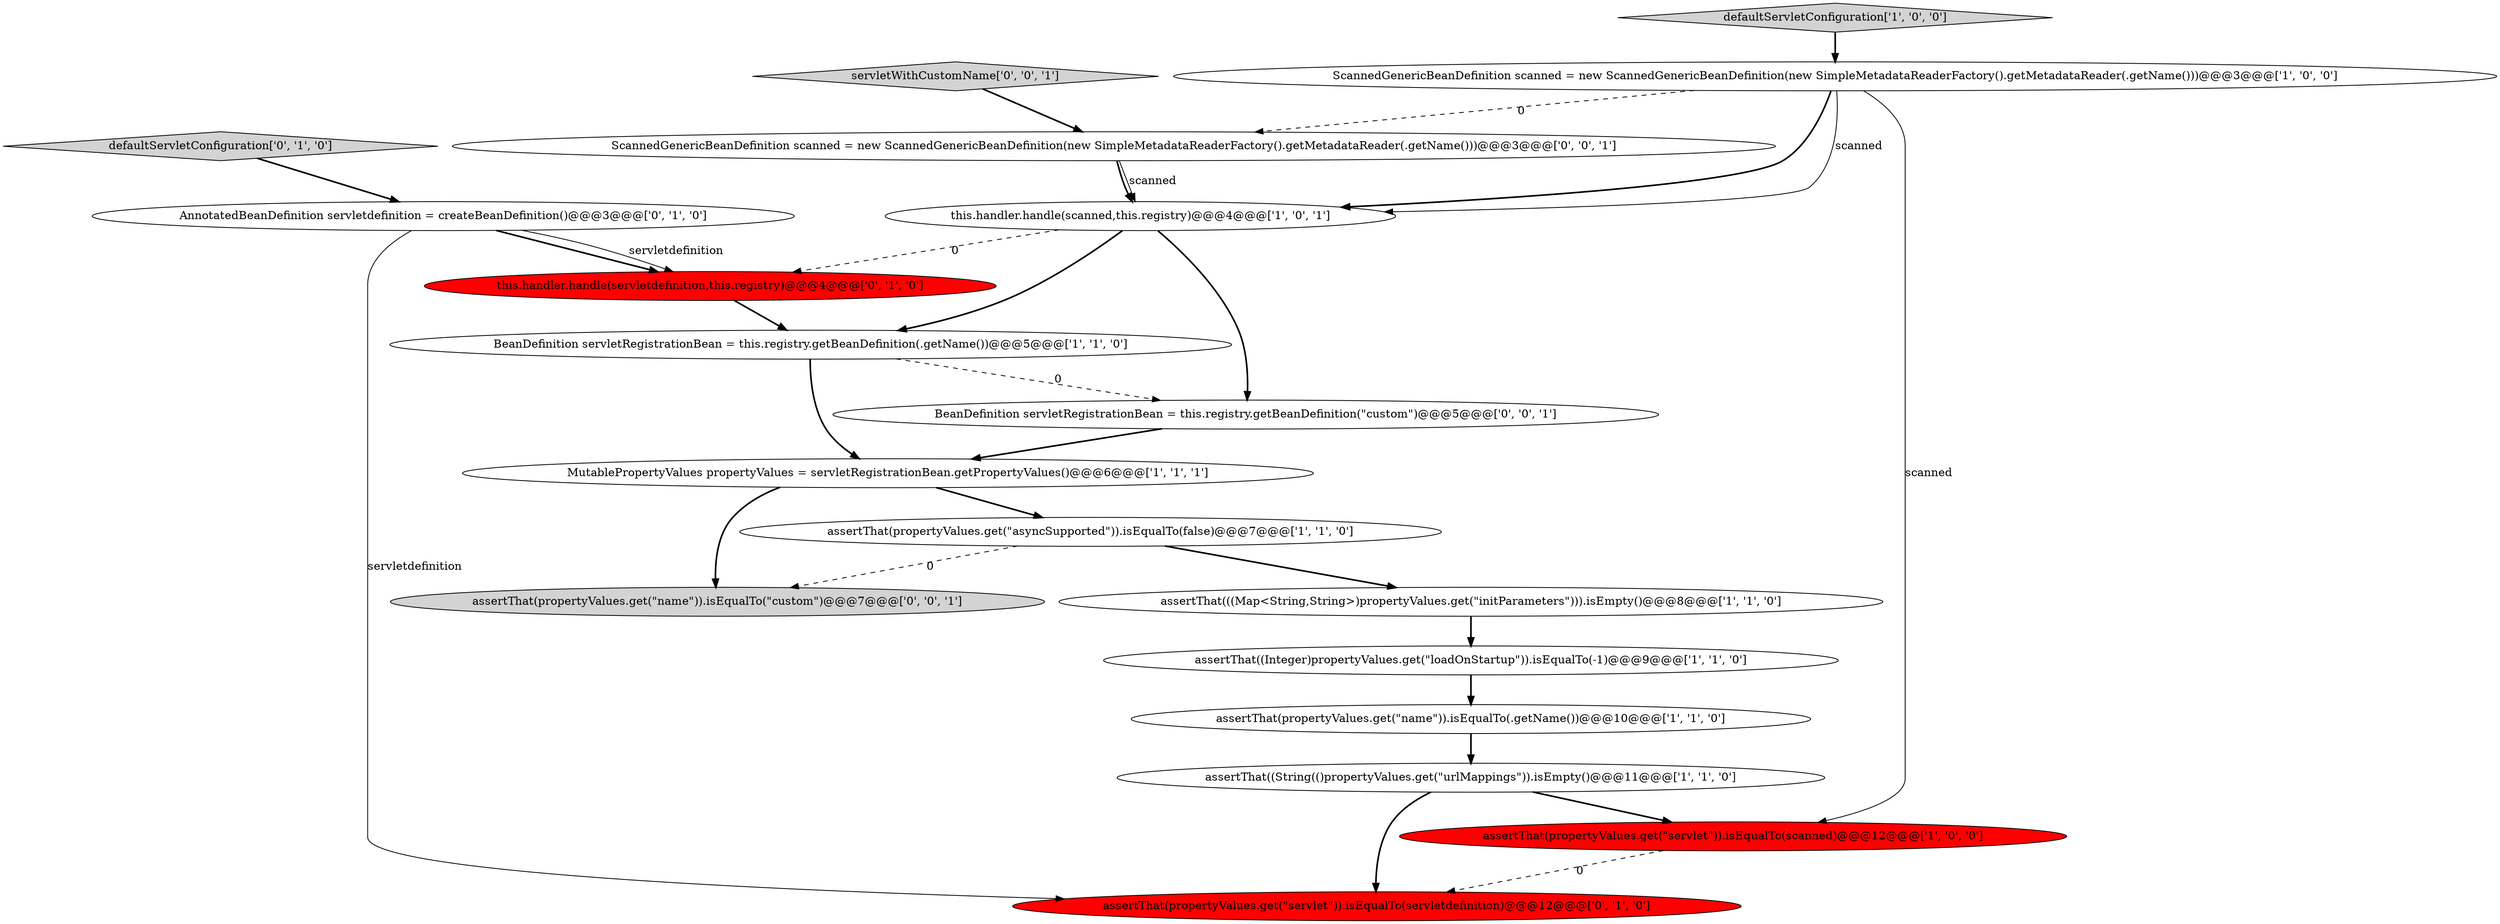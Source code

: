 digraph {
15 [style = filled, label = "servletWithCustomName['0', '0', '1']", fillcolor = lightgray, shape = diamond image = "AAA0AAABBB3BBB"];
8 [style = filled, label = "defaultServletConfiguration['1', '0', '0']", fillcolor = lightgray, shape = diamond image = "AAA0AAABBB1BBB"];
7 [style = filled, label = "assertThat((String(()propertyValues.get(\"urlMappings\")).isEmpty()@@@11@@@['1', '1', '0']", fillcolor = white, shape = ellipse image = "AAA0AAABBB1BBB"];
14 [style = filled, label = "defaultServletConfiguration['0', '1', '0']", fillcolor = lightgray, shape = diamond image = "AAA0AAABBB2BBB"];
17 [style = filled, label = "assertThat(propertyValues.get(\"name\")).isEqualTo(\"custom\")@@@7@@@['0', '0', '1']", fillcolor = lightgray, shape = ellipse image = "AAA0AAABBB3BBB"];
5 [style = filled, label = "MutablePropertyValues propertyValues = servletRegistrationBean.getPropertyValues()@@@6@@@['1', '1', '1']", fillcolor = white, shape = ellipse image = "AAA0AAABBB1BBB"];
9 [style = filled, label = "assertThat(propertyValues.get(\"name\")).isEqualTo(.getName())@@@10@@@['1', '1', '0']", fillcolor = white, shape = ellipse image = "AAA0AAABBB1BBB"];
18 [style = filled, label = "BeanDefinition servletRegistrationBean = this.registry.getBeanDefinition(\"custom\")@@@5@@@['0', '0', '1']", fillcolor = white, shape = ellipse image = "AAA0AAABBB3BBB"];
13 [style = filled, label = "this.handler.handle(servletdefinition,this.registry)@@@4@@@['0', '1', '0']", fillcolor = red, shape = ellipse image = "AAA1AAABBB2BBB"];
12 [style = filled, label = "AnnotatedBeanDefinition servletdefinition = createBeanDefinition()@@@3@@@['0', '1', '0']", fillcolor = white, shape = ellipse image = "AAA0AAABBB2BBB"];
3 [style = filled, label = "ScannedGenericBeanDefinition scanned = new ScannedGenericBeanDefinition(new SimpleMetadataReaderFactory().getMetadataReader(.getName()))@@@3@@@['1', '0', '0']", fillcolor = white, shape = ellipse image = "AAA0AAABBB1BBB"];
6 [style = filled, label = "BeanDefinition servletRegistrationBean = this.registry.getBeanDefinition(.getName())@@@5@@@['1', '1', '0']", fillcolor = white, shape = ellipse image = "AAA0AAABBB1BBB"];
10 [style = filled, label = "assertThat(((Map<String,String>)propertyValues.get(\"initParameters\"))).isEmpty()@@@8@@@['1', '1', '0']", fillcolor = white, shape = ellipse image = "AAA0AAABBB1BBB"];
11 [style = filled, label = "assertThat(propertyValues.get(\"servlet\")).isEqualTo(servletdefinition)@@@12@@@['0', '1', '0']", fillcolor = red, shape = ellipse image = "AAA1AAABBB2BBB"];
1 [style = filled, label = "assertThat((Integer)propertyValues.get(\"loadOnStartup\")).isEqualTo(-1)@@@9@@@['1', '1', '0']", fillcolor = white, shape = ellipse image = "AAA0AAABBB1BBB"];
16 [style = filled, label = "ScannedGenericBeanDefinition scanned = new ScannedGenericBeanDefinition(new SimpleMetadataReaderFactory().getMetadataReader(.getName()))@@@3@@@['0', '0', '1']", fillcolor = white, shape = ellipse image = "AAA0AAABBB3BBB"];
2 [style = filled, label = "this.handler.handle(scanned,this.registry)@@@4@@@['1', '0', '1']", fillcolor = white, shape = ellipse image = "AAA0AAABBB1BBB"];
0 [style = filled, label = "assertThat(propertyValues.get(\"asyncSupported\")).isEqualTo(false)@@@7@@@['1', '1', '0']", fillcolor = white, shape = ellipse image = "AAA0AAABBB1BBB"];
4 [style = filled, label = "assertThat(propertyValues.get(\"servlet\")).isEqualTo(scanned)@@@12@@@['1', '0', '0']", fillcolor = red, shape = ellipse image = "AAA1AAABBB1BBB"];
3->4 [style = solid, label="scanned"];
7->11 [style = bold, label=""];
2->6 [style = bold, label=""];
3->2 [style = solid, label="scanned"];
8->3 [style = bold, label=""];
2->18 [style = bold, label=""];
7->4 [style = bold, label=""];
16->2 [style = bold, label=""];
9->7 [style = bold, label=""];
15->16 [style = bold, label=""];
5->17 [style = bold, label=""];
0->17 [style = dashed, label="0"];
12->11 [style = solid, label="servletdefinition"];
1->9 [style = bold, label=""];
16->2 [style = solid, label="scanned"];
6->18 [style = dashed, label="0"];
12->13 [style = bold, label=""];
6->5 [style = bold, label=""];
0->10 [style = bold, label=""];
3->2 [style = bold, label=""];
5->0 [style = bold, label=""];
2->13 [style = dashed, label="0"];
18->5 [style = bold, label=""];
14->12 [style = bold, label=""];
13->6 [style = bold, label=""];
4->11 [style = dashed, label="0"];
10->1 [style = bold, label=""];
12->13 [style = solid, label="servletdefinition"];
3->16 [style = dashed, label="0"];
}
